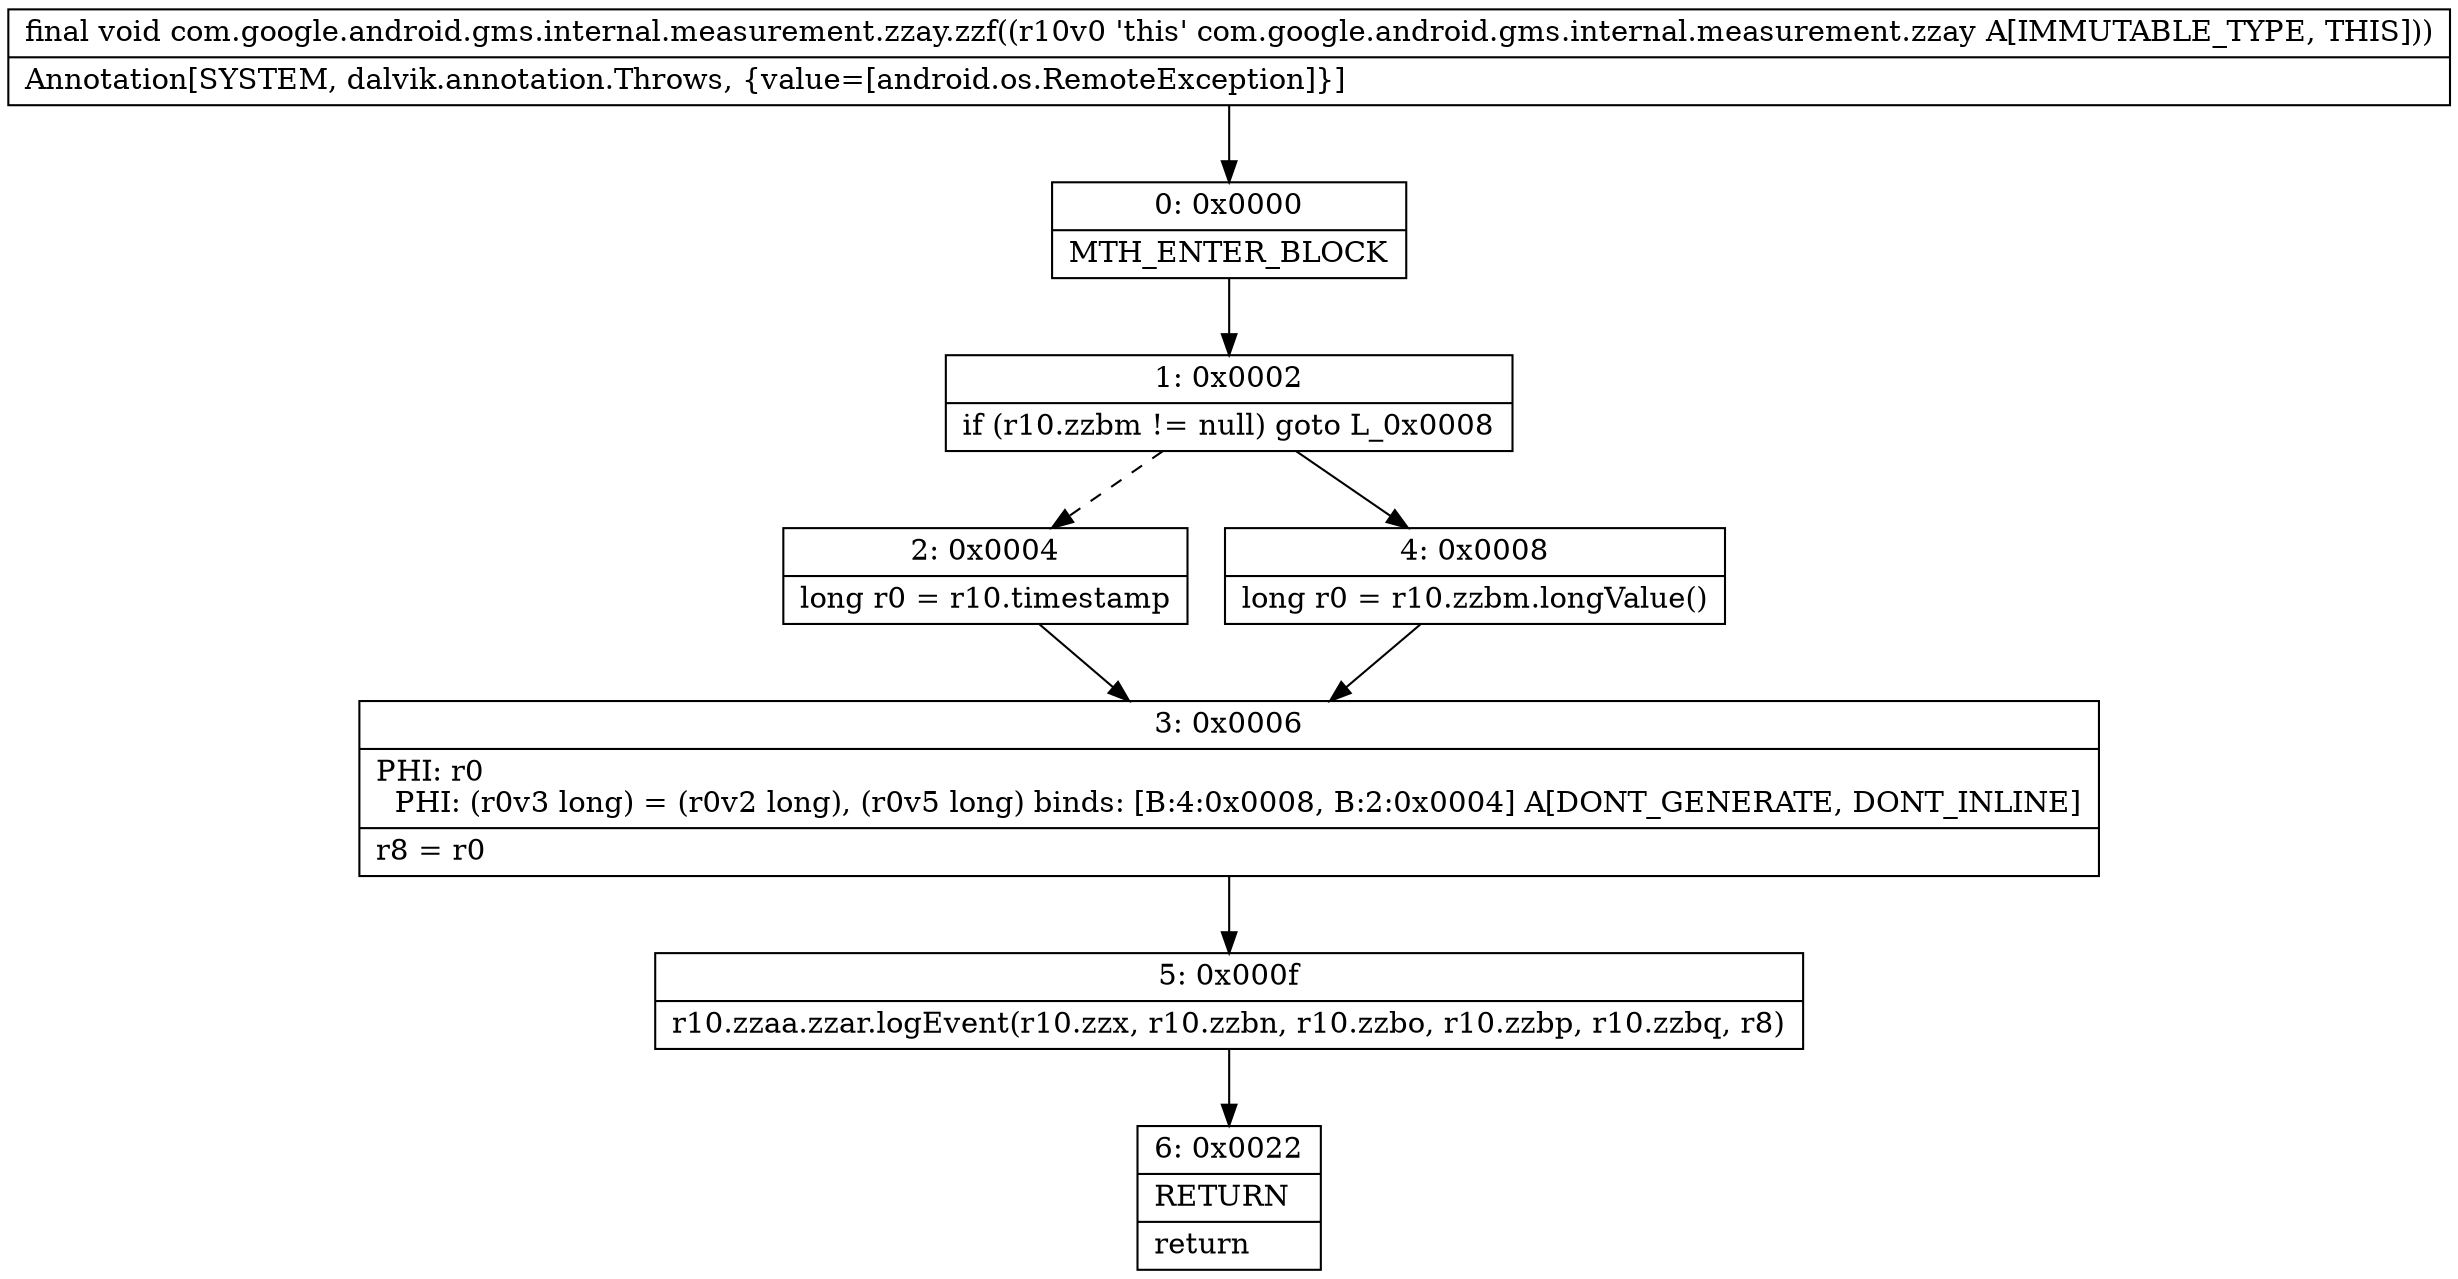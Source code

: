 digraph "CFG forcom.google.android.gms.internal.measurement.zzay.zzf()V" {
Node_0 [shape=record,label="{0\:\ 0x0000|MTH_ENTER_BLOCK\l}"];
Node_1 [shape=record,label="{1\:\ 0x0002|if (r10.zzbm != null) goto L_0x0008\l}"];
Node_2 [shape=record,label="{2\:\ 0x0004|long r0 = r10.timestamp\l}"];
Node_3 [shape=record,label="{3\:\ 0x0006|PHI: r0 \l  PHI: (r0v3 long) = (r0v2 long), (r0v5 long) binds: [B:4:0x0008, B:2:0x0004] A[DONT_GENERATE, DONT_INLINE]\l|r8 = r0\l}"];
Node_4 [shape=record,label="{4\:\ 0x0008|long r0 = r10.zzbm.longValue()\l}"];
Node_5 [shape=record,label="{5\:\ 0x000f|r10.zzaa.zzar.logEvent(r10.zzx, r10.zzbn, r10.zzbo, r10.zzbp, r10.zzbq, r8)\l}"];
Node_6 [shape=record,label="{6\:\ 0x0022|RETURN\l|return\l}"];
MethodNode[shape=record,label="{final void com.google.android.gms.internal.measurement.zzay.zzf((r10v0 'this' com.google.android.gms.internal.measurement.zzay A[IMMUTABLE_TYPE, THIS]))  | Annotation[SYSTEM, dalvik.annotation.Throws, \{value=[android.os.RemoteException]\}]\l}"];
MethodNode -> Node_0;
Node_0 -> Node_1;
Node_1 -> Node_2[style=dashed];
Node_1 -> Node_4;
Node_2 -> Node_3;
Node_3 -> Node_5;
Node_4 -> Node_3;
Node_5 -> Node_6;
}

